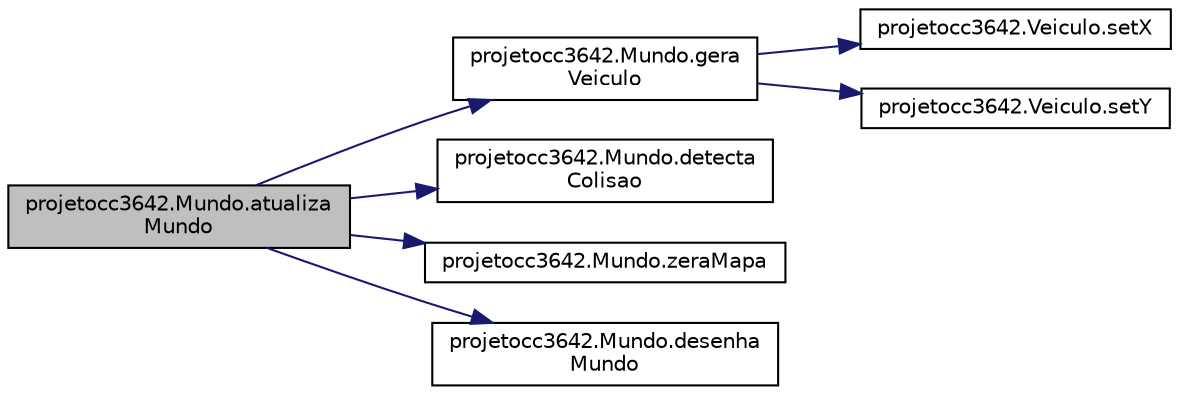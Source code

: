 digraph "projetocc3642.Mundo.atualizaMundo"
{
  edge [fontname="Helvetica",fontsize="10",labelfontname="Helvetica",labelfontsize="10"];
  node [fontname="Helvetica",fontsize="10",shape=record];
  rankdir="LR";
  Node0 [label="projetocc3642.Mundo.atualiza\lMundo",height=0.2,width=0.4,color="black", fillcolor="grey75", style="filled", fontcolor="black"];
  Node0 -> Node1 [color="midnightblue",fontsize="10",style="solid",fontname="Helvetica"];
  Node1 [label="projetocc3642.Mundo.gera\lVeiculo",height=0.2,width=0.4,color="black", fillcolor="white", style="filled",URL="$classprojetocc3642_1_1_mundo.html#a300d001d4a7ad67ec0d957c6e74fc9c4",tooltip="Função que gera um veículo novo assim que o mesmo passa por uma fábrica. "];
  Node1 -> Node2 [color="midnightblue",fontsize="10",style="solid",fontname="Helvetica"];
  Node2 [label="projetocc3642.Veiculo.setX",height=0.2,width=0.4,color="black", fillcolor="white", style="filled",URL="$classprojetocc3642_1_1_veiculo.html#a36c3196f53366f42a4f92baad23cd288",tooltip="Seta um valor aleatório para o parâmetro x do veículo. "];
  Node1 -> Node3 [color="midnightblue",fontsize="10",style="solid",fontname="Helvetica"];
  Node3 [label="projetocc3642.Veiculo.setY",height=0.2,width=0.4,color="black", fillcolor="white", style="filled",URL="$classprojetocc3642_1_1_veiculo.html#a513d4f5392f1fd8a6f9ee6970f9a178c",tooltip="Seta um valor aleatório para o parâmetro y do veículo. "];
  Node0 -> Node4 [color="midnightblue",fontsize="10",style="solid",fontname="Helvetica"];
  Node4 [label="projetocc3642.Mundo.detecta\lColisao",height=0.2,width=0.4,color="black", fillcolor="white", style="filled",URL="$classprojetocc3642_1_1_mundo.html#a744f794ef8ed86c2e7decbaa22972c76",tooltip="Função de detecção de colisão. "];
  Node0 -> Node5 [color="midnightblue",fontsize="10",style="solid",fontname="Helvetica"];
  Node5 [label="projetocc3642.Mundo.zeraMapa",height=0.2,width=0.4,color="black", fillcolor="white", style="filled",URL="$classprojetocc3642_1_1_mundo.html#a694c5bf2f661852f686f74d8f7cd68d9",tooltip="Função que limpa o rastro dos veículos. "];
  Node0 -> Node6 [color="midnightblue",fontsize="10",style="solid",fontname="Helvetica"];
  Node6 [label="projetocc3642.Mundo.desenha\lMundo",height=0.2,width=0.4,color="black", fillcolor="white", style="filled",URL="$classprojetocc3642_1_1_mundo.html#aa9b445c0bffbc8f320925780bdf84fad",tooltip="Função que desenha o mundo. "];
}
